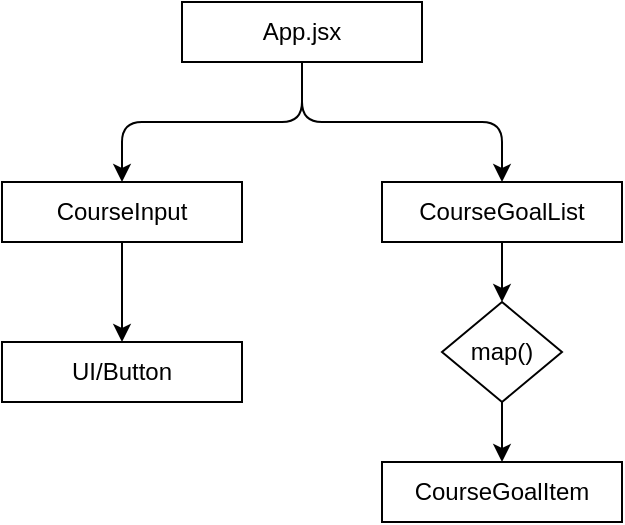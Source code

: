 <mxfile>
    <diagram id="oZ-N8ojqnIgom7ETz_ps" name="Strona-1">
        <mxGraphModel dx="513" dy="538" grid="1" gridSize="10" guides="1" tooltips="1" connect="1" arrows="1" fold="1" page="0" pageScale="1" pageWidth="1200" pageHeight="1600" background="none" math="0" shadow="0">
            <root>
                <mxCell id="0"/>
                <mxCell id="1" parent="0"/>
                <mxCell id="IhngpvfOUpPqSzjhf83G-5" value="" style="edgeStyle=orthogonalEdgeStyle;orthogonalLoop=1;jettySize=auto;html=1;" parent="1" source="IhngpvfOUpPqSzjhf83G-1" target="IhngpvfOUpPqSzjhf83G-4" edge="1">
                    <mxGeometry relative="1" as="geometry"/>
                </mxCell>
                <mxCell id="IhngpvfOUpPqSzjhf83G-7" value="" style="edgeStyle=orthogonalEdgeStyle;orthogonalLoop=1;jettySize=auto;html=1;" parent="1" source="IhngpvfOUpPqSzjhf83G-1" target="IhngpvfOUpPqSzjhf83G-6" edge="1">
                    <mxGeometry relative="1" as="geometry"/>
                </mxCell>
                <mxCell id="IhngpvfOUpPqSzjhf83G-1" value="App.jsx" style="whiteSpace=wrap;html=1;" parent="1" vertex="1">
                    <mxGeometry x="217" y="70" width="120" height="30" as="geometry"/>
                </mxCell>
                <mxCell id="8" value="" style="edgeStyle=none;html=1;" parent="1" source="IhngpvfOUpPqSzjhf83G-4" target="7" edge="1">
                    <mxGeometry relative="1" as="geometry"/>
                </mxCell>
                <mxCell id="IhngpvfOUpPqSzjhf83G-4" value="CourseInput" style="whiteSpace=wrap;html=1;" parent="1" vertex="1">
                    <mxGeometry x="127" y="160" width="120" height="30" as="geometry"/>
                </mxCell>
                <mxCell id="10" value="" style="edgeStyle=none;html=1;entryX=0.5;entryY=0;entryDx=0;entryDy=0;" parent="1" source="IhngpvfOUpPqSzjhf83G-6" target="11" edge="1">
                    <mxGeometry relative="1" as="geometry">
                        <mxPoint x="437" y="210" as="targetPoint"/>
                    </mxGeometry>
                </mxCell>
                <mxCell id="IhngpvfOUpPqSzjhf83G-6" value="CourseGoalList" style="whiteSpace=wrap;html=1;" parent="1" vertex="1">
                    <mxGeometry x="317" y="160" width="120" height="30" as="geometry"/>
                </mxCell>
                <mxCell id="7" value="UI/Button" style="whiteSpace=wrap;html=1;" parent="1" vertex="1">
                    <mxGeometry x="127" y="240" width="120" height="30" as="geometry"/>
                </mxCell>
                <mxCell id="9" value="CourseGoalItem" style="whiteSpace=wrap;html=1;" parent="1" vertex="1">
                    <mxGeometry x="317" y="300" width="120" height="30" as="geometry"/>
                </mxCell>
                <mxCell id="12" style="edgeStyle=none;html=1;exitX=0.5;exitY=1;exitDx=0;exitDy=0;entryX=0.5;entryY=0;entryDx=0;entryDy=0;" parent="1" source="11" target="9" edge="1">
                    <mxGeometry relative="1" as="geometry"/>
                </mxCell>
                <mxCell id="11" value="map()" style="rhombus;whiteSpace=wrap;html=1;" parent="1" vertex="1">
                    <mxGeometry x="347" y="220" width="60" height="50" as="geometry"/>
                </mxCell>
            </root>
        </mxGraphModel>
    </diagram>
</mxfile>